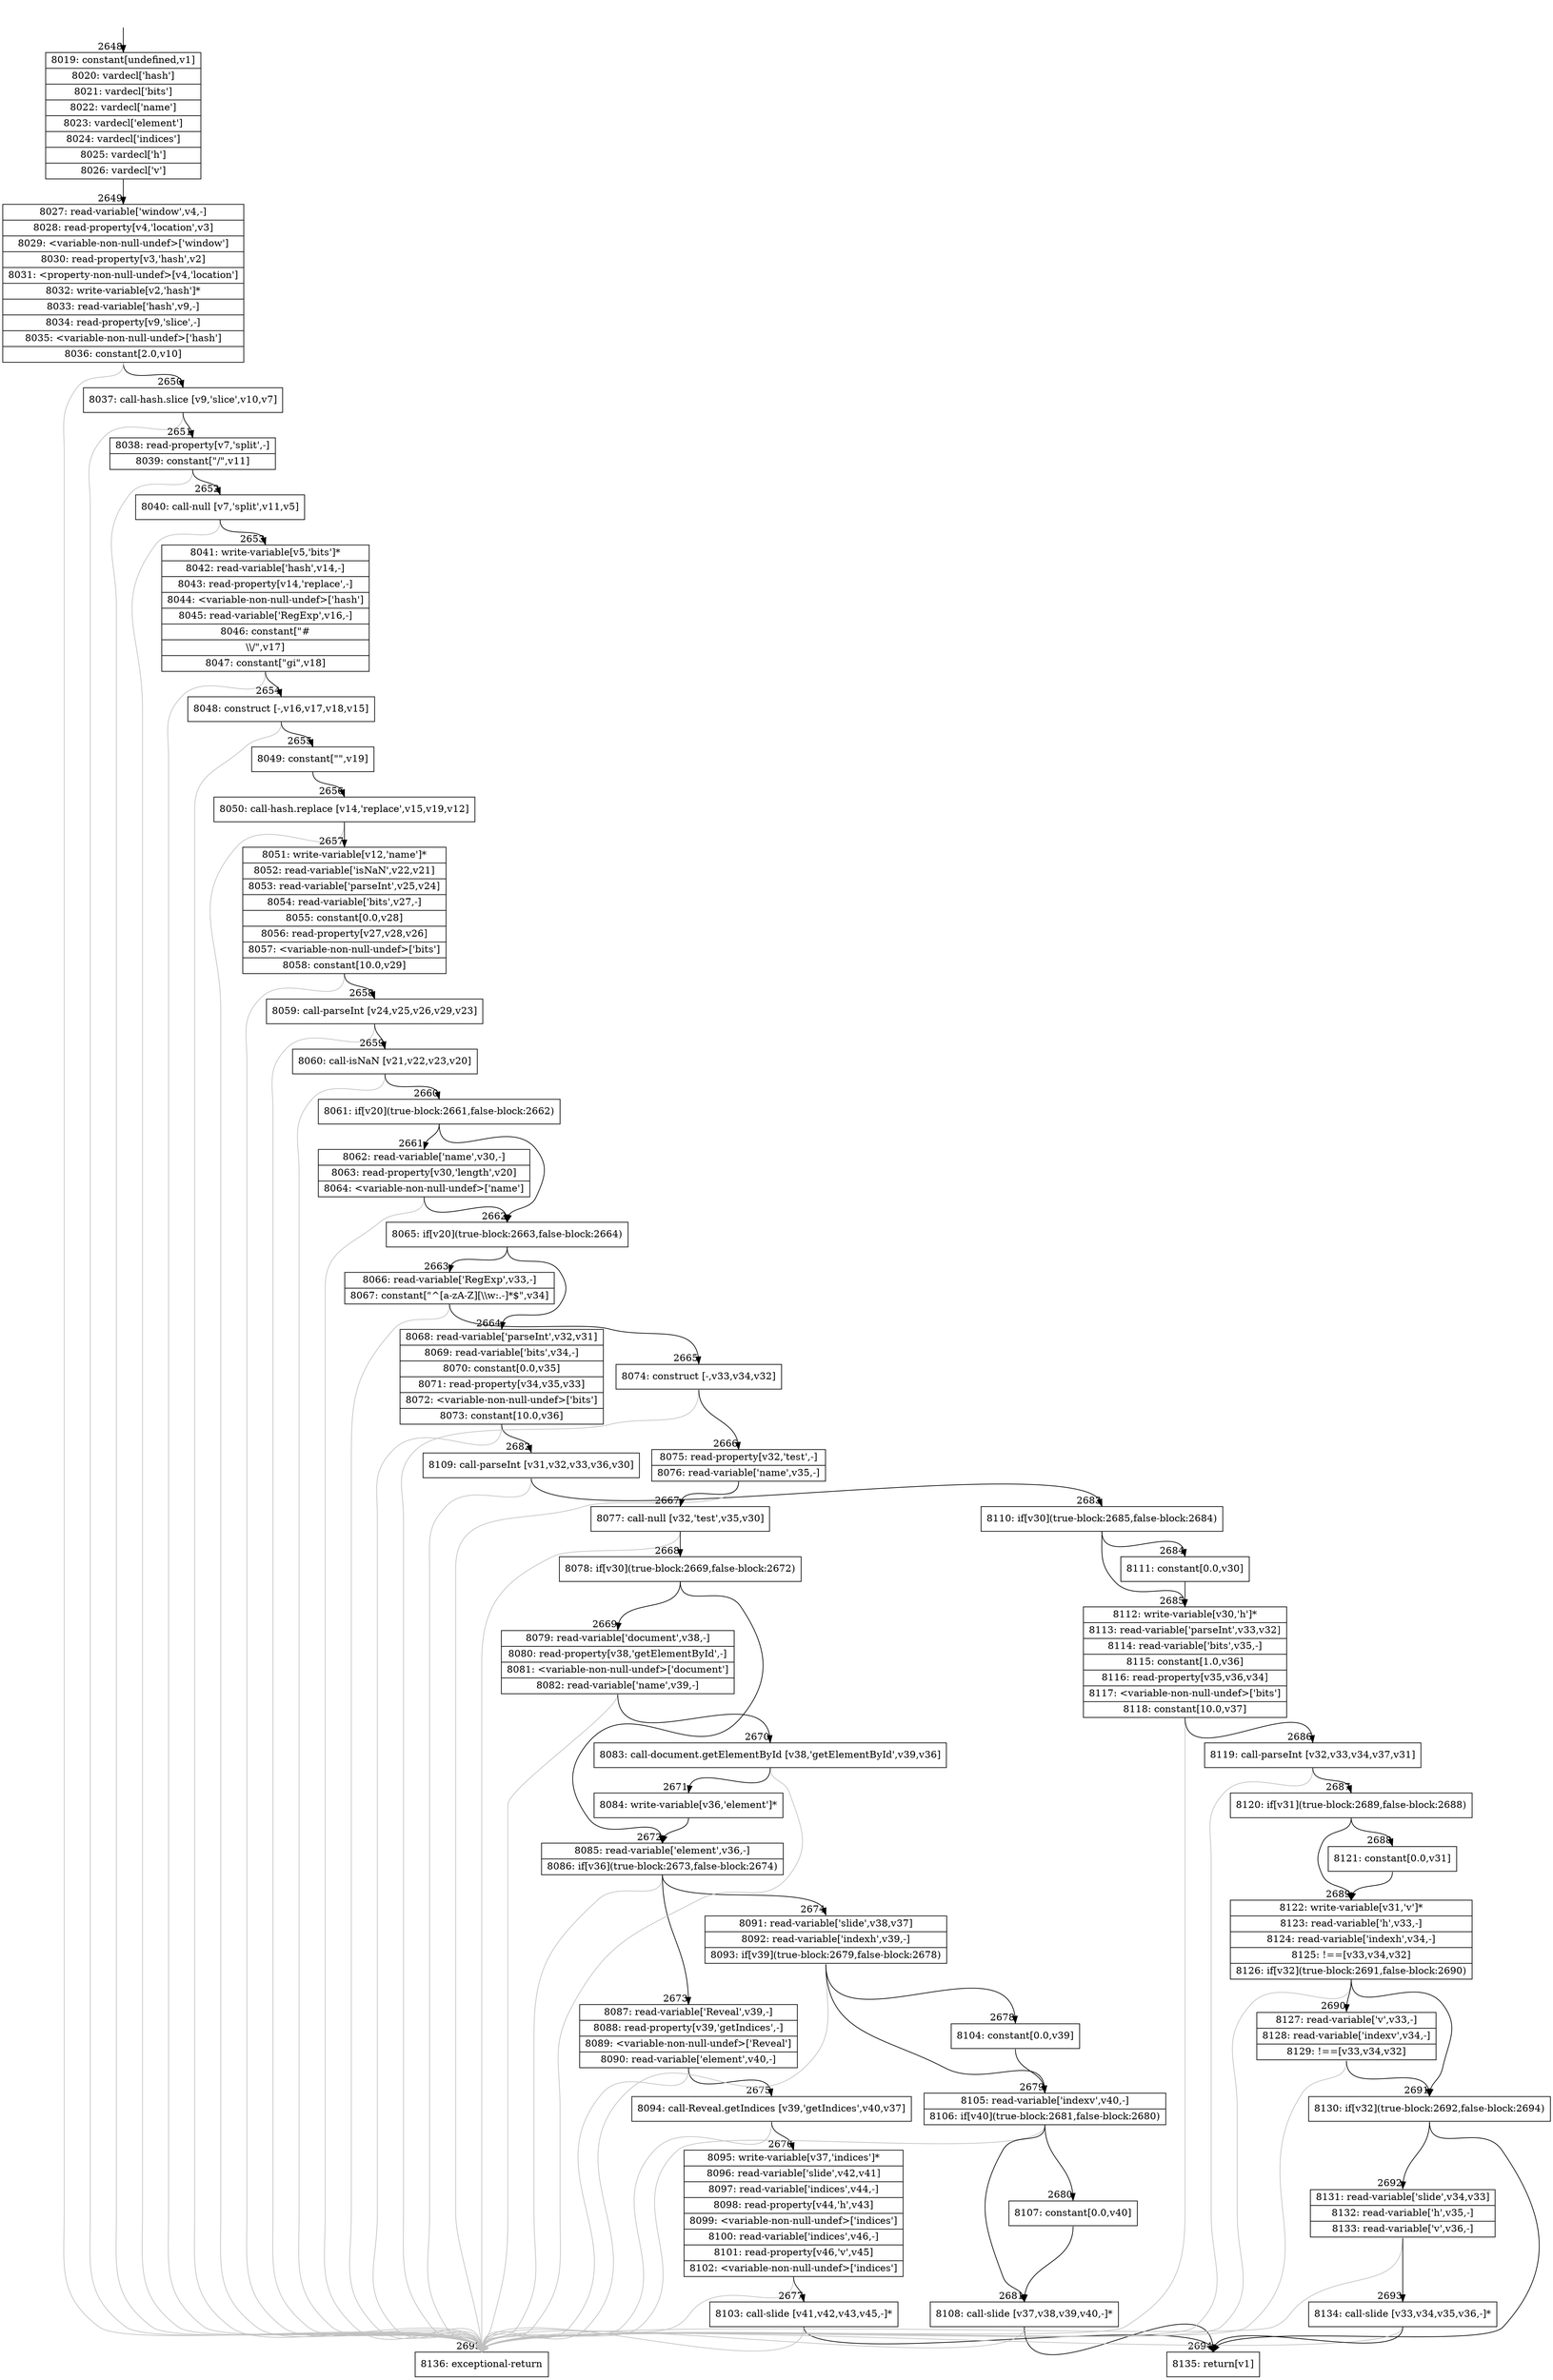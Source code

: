 digraph {
rankdir="TD"
BB_entry166[shape=none,label=""];
BB_entry166 -> BB2648 [tailport=s, headport=n, headlabel="    2648"]
BB2648 [shape=record label="{8019: constant[undefined,v1]|8020: vardecl['hash']|8021: vardecl['bits']|8022: vardecl['name']|8023: vardecl['element']|8024: vardecl['indices']|8025: vardecl['h']|8026: vardecl['v']}" ] 
BB2648 -> BB2649 [tailport=s, headport=n, headlabel="      2649"]
BB2649 [shape=record label="{8027: read-variable['window',v4,-]|8028: read-property[v4,'location',v3]|8029: \<variable-non-null-undef\>['window']|8030: read-property[v3,'hash',v2]|8031: \<property-non-null-undef\>[v4,'location']|8032: write-variable[v2,'hash']*|8033: read-variable['hash',v9,-]|8034: read-property[v9,'slice',-]|8035: \<variable-non-null-undef\>['hash']|8036: constant[2.0,v10]}" ] 
BB2649 -> BB2650 [tailport=s, headport=n, headlabel="      2650"]
BB2649 -> BB2695 [tailport=s, headport=n, color=gray, headlabel="      2695"]
BB2650 [shape=record label="{8037: call-hash.slice [v9,'slice',v10,v7]}" ] 
BB2650 -> BB2651 [tailport=s, headport=n, headlabel="      2651"]
BB2650 -> BB2695 [tailport=s, headport=n, color=gray]
BB2651 [shape=record label="{8038: read-property[v7,'split',-]|8039: constant[\"/\",v11]}" ] 
BB2651 -> BB2652 [tailport=s, headport=n, headlabel="      2652"]
BB2651 -> BB2695 [tailport=s, headport=n, color=gray]
BB2652 [shape=record label="{8040: call-null [v7,'split',v11,v5]}" ] 
BB2652 -> BB2653 [tailport=s, headport=n, headlabel="      2653"]
BB2652 -> BB2695 [tailport=s, headport=n, color=gray]
BB2653 [shape=record label="{8041: write-variable[v5,'bits']*|8042: read-variable['hash',v14,-]|8043: read-property[v14,'replace',-]|8044: \<variable-non-null-undef\>['hash']|8045: read-variable['RegExp',v16,-]|8046: constant[\"#|\\\\/\",v17]|8047: constant[\"gi\",v18]}" ] 
BB2653 -> BB2654 [tailport=s, headport=n, headlabel="      2654"]
BB2653 -> BB2695 [tailport=s, headport=n, color=gray]
BB2654 [shape=record label="{8048: construct [-,v16,v17,v18,v15]}" ] 
BB2654 -> BB2655 [tailport=s, headport=n, headlabel="      2655"]
BB2654 -> BB2695 [tailport=s, headport=n, color=gray]
BB2655 [shape=record label="{8049: constant[\"\",v19]}" ] 
BB2655 -> BB2656 [tailport=s, headport=n, headlabel="      2656"]
BB2656 [shape=record label="{8050: call-hash.replace [v14,'replace',v15,v19,v12]}" ] 
BB2656 -> BB2657 [tailport=s, headport=n, headlabel="      2657"]
BB2656 -> BB2695 [tailport=s, headport=n, color=gray]
BB2657 [shape=record label="{8051: write-variable[v12,'name']*|8052: read-variable['isNaN',v22,v21]|8053: read-variable['parseInt',v25,v24]|8054: read-variable['bits',v27,-]|8055: constant[0.0,v28]|8056: read-property[v27,v28,v26]|8057: \<variable-non-null-undef\>['bits']|8058: constant[10.0,v29]}" ] 
BB2657 -> BB2658 [tailport=s, headport=n, headlabel="      2658"]
BB2657 -> BB2695 [tailport=s, headport=n, color=gray]
BB2658 [shape=record label="{8059: call-parseInt [v24,v25,v26,v29,v23]}" ] 
BB2658 -> BB2659 [tailport=s, headport=n, headlabel="      2659"]
BB2658 -> BB2695 [tailport=s, headport=n, color=gray]
BB2659 [shape=record label="{8060: call-isNaN [v21,v22,v23,v20]}" ] 
BB2659 -> BB2660 [tailport=s, headport=n, headlabel="      2660"]
BB2659 -> BB2695 [tailport=s, headport=n, color=gray]
BB2660 [shape=record label="{8061: if[v20](true-block:2661,false-block:2662)}" ] 
BB2660 -> BB2662 [tailport=s, headport=n, headlabel="      2662"]
BB2660 -> BB2661 [tailport=s, headport=n, headlabel="      2661"]
BB2661 [shape=record label="{8062: read-variable['name',v30,-]|8063: read-property[v30,'length',v20]|8064: \<variable-non-null-undef\>['name']}" ] 
BB2661 -> BB2662 [tailport=s, headport=n]
BB2661 -> BB2695 [tailport=s, headport=n, color=gray]
BB2662 [shape=record label="{8065: if[v20](true-block:2663,false-block:2664)}" ] 
BB2662 -> BB2663 [tailport=s, headport=n, headlabel="      2663"]
BB2662 -> BB2664 [tailport=s, headport=n, headlabel="      2664"]
BB2663 [shape=record label="{8066: read-variable['RegExp',v33,-]|8067: constant[\"^[a-zA-Z][\\\\w:.-]*$\",v34]}" ] 
BB2663 -> BB2665 [tailport=s, headport=n, headlabel="      2665"]
BB2663 -> BB2695 [tailport=s, headport=n, color=gray]
BB2664 [shape=record label="{8068: read-variable['parseInt',v32,v31]|8069: read-variable['bits',v34,-]|8070: constant[0.0,v35]|8071: read-property[v34,v35,v33]|8072: \<variable-non-null-undef\>['bits']|8073: constant[10.0,v36]}" ] 
BB2664 -> BB2682 [tailport=s, headport=n, headlabel="      2682"]
BB2664 -> BB2695 [tailport=s, headport=n, color=gray]
BB2665 [shape=record label="{8074: construct [-,v33,v34,v32]}" ] 
BB2665 -> BB2666 [tailport=s, headport=n, headlabel="      2666"]
BB2665 -> BB2695 [tailport=s, headport=n, color=gray]
BB2666 [shape=record label="{8075: read-property[v32,'test',-]|8076: read-variable['name',v35,-]}" ] 
BB2666 -> BB2667 [tailport=s, headport=n, headlabel="      2667"]
BB2666 -> BB2695 [tailport=s, headport=n, color=gray]
BB2667 [shape=record label="{8077: call-null [v32,'test',v35,v30]}" ] 
BB2667 -> BB2668 [tailport=s, headport=n, headlabel="      2668"]
BB2667 -> BB2695 [tailport=s, headport=n, color=gray]
BB2668 [shape=record label="{8078: if[v30](true-block:2669,false-block:2672)}" ] 
BB2668 -> BB2669 [tailport=s, headport=n, headlabel="      2669"]
BB2668 -> BB2672 [tailport=s, headport=n, headlabel="      2672"]
BB2669 [shape=record label="{8079: read-variable['document',v38,-]|8080: read-property[v38,'getElementById',-]|8081: \<variable-non-null-undef\>['document']|8082: read-variable['name',v39,-]}" ] 
BB2669 -> BB2670 [tailport=s, headport=n, headlabel="      2670"]
BB2669 -> BB2695 [tailport=s, headport=n, color=gray]
BB2670 [shape=record label="{8083: call-document.getElementById [v38,'getElementById',v39,v36]}" ] 
BB2670 -> BB2671 [tailport=s, headport=n, headlabel="      2671"]
BB2670 -> BB2695 [tailport=s, headport=n, color=gray]
BB2671 [shape=record label="{8084: write-variable[v36,'element']*}" ] 
BB2671 -> BB2672 [tailport=s, headport=n]
BB2672 [shape=record label="{8085: read-variable['element',v36,-]|8086: if[v36](true-block:2673,false-block:2674)}" ] 
BB2672 -> BB2673 [tailport=s, headport=n, headlabel="      2673"]
BB2672 -> BB2674 [tailport=s, headport=n, headlabel="      2674"]
BB2672 -> BB2695 [tailport=s, headport=n, color=gray]
BB2673 [shape=record label="{8087: read-variable['Reveal',v39,-]|8088: read-property[v39,'getIndices',-]|8089: \<variable-non-null-undef\>['Reveal']|8090: read-variable['element',v40,-]}" ] 
BB2673 -> BB2675 [tailport=s, headport=n, headlabel="      2675"]
BB2673 -> BB2695 [tailport=s, headport=n, color=gray]
BB2674 [shape=record label="{8091: read-variable['slide',v38,v37]|8092: read-variable['indexh',v39,-]|8093: if[v39](true-block:2679,false-block:2678)}" ] 
BB2674 -> BB2679 [tailport=s, headport=n, headlabel="      2679"]
BB2674 -> BB2678 [tailport=s, headport=n, headlabel="      2678"]
BB2674 -> BB2695 [tailport=s, headport=n, color=gray]
BB2675 [shape=record label="{8094: call-Reveal.getIndices [v39,'getIndices',v40,v37]}" ] 
BB2675 -> BB2676 [tailport=s, headport=n, headlabel="      2676"]
BB2675 -> BB2695 [tailport=s, headport=n, color=gray]
BB2676 [shape=record label="{8095: write-variable[v37,'indices']*|8096: read-variable['slide',v42,v41]|8097: read-variable['indices',v44,-]|8098: read-property[v44,'h',v43]|8099: \<variable-non-null-undef\>['indices']|8100: read-variable['indices',v46,-]|8101: read-property[v46,'v',v45]|8102: \<variable-non-null-undef\>['indices']}" ] 
BB2676 -> BB2677 [tailport=s, headport=n, headlabel="      2677"]
BB2676 -> BB2695 [tailport=s, headport=n, color=gray]
BB2677 [shape=record label="{8103: call-slide [v41,v42,v43,v45,-]*}" ] 
BB2677 -> BB2694 [tailport=s, headport=n, headlabel="      2694"]
BB2677 -> BB2695 [tailport=s, headport=n, color=gray]
BB2678 [shape=record label="{8104: constant[0.0,v39]}" ] 
BB2678 -> BB2679 [tailport=s, headport=n]
BB2679 [shape=record label="{8105: read-variable['indexv',v40,-]|8106: if[v40](true-block:2681,false-block:2680)}" ] 
BB2679 -> BB2681 [tailport=s, headport=n, headlabel="      2681"]
BB2679 -> BB2680 [tailport=s, headport=n, headlabel="      2680"]
BB2679 -> BB2695 [tailport=s, headport=n, color=gray]
BB2680 [shape=record label="{8107: constant[0.0,v40]}" ] 
BB2680 -> BB2681 [tailport=s, headport=n]
BB2681 [shape=record label="{8108: call-slide [v37,v38,v39,v40,-]*}" ] 
BB2681 -> BB2694 [tailport=s, headport=n]
BB2681 -> BB2695 [tailport=s, headport=n, color=gray]
BB2682 [shape=record label="{8109: call-parseInt [v31,v32,v33,v36,v30]}" ] 
BB2682 -> BB2683 [tailport=s, headport=n, headlabel="      2683"]
BB2682 -> BB2695 [tailport=s, headport=n, color=gray]
BB2683 [shape=record label="{8110: if[v30](true-block:2685,false-block:2684)}" ] 
BB2683 -> BB2685 [tailport=s, headport=n, headlabel="      2685"]
BB2683 -> BB2684 [tailport=s, headport=n, headlabel="      2684"]
BB2684 [shape=record label="{8111: constant[0.0,v30]}" ] 
BB2684 -> BB2685 [tailport=s, headport=n]
BB2685 [shape=record label="{8112: write-variable[v30,'h']*|8113: read-variable['parseInt',v33,v32]|8114: read-variable['bits',v35,-]|8115: constant[1.0,v36]|8116: read-property[v35,v36,v34]|8117: \<variable-non-null-undef\>['bits']|8118: constant[10.0,v37]}" ] 
BB2685 -> BB2686 [tailport=s, headport=n, headlabel="      2686"]
BB2685 -> BB2695 [tailport=s, headport=n, color=gray]
BB2686 [shape=record label="{8119: call-parseInt [v32,v33,v34,v37,v31]}" ] 
BB2686 -> BB2687 [tailport=s, headport=n, headlabel="      2687"]
BB2686 -> BB2695 [tailport=s, headport=n, color=gray]
BB2687 [shape=record label="{8120: if[v31](true-block:2689,false-block:2688)}" ] 
BB2687 -> BB2689 [tailport=s, headport=n, headlabel="      2689"]
BB2687 -> BB2688 [tailport=s, headport=n, headlabel="      2688"]
BB2688 [shape=record label="{8121: constant[0.0,v31]}" ] 
BB2688 -> BB2689 [tailport=s, headport=n]
BB2689 [shape=record label="{8122: write-variable[v31,'v']*|8123: read-variable['h',v33,-]|8124: read-variable['indexh',v34,-]|8125: !==[v33,v34,v32]|8126: if[v32](true-block:2691,false-block:2690)}" ] 
BB2689 -> BB2691 [tailport=s, headport=n, headlabel="      2691"]
BB2689 -> BB2690 [tailport=s, headport=n, headlabel="      2690"]
BB2689 -> BB2695 [tailport=s, headport=n, color=gray]
BB2690 [shape=record label="{8127: read-variable['v',v33,-]|8128: read-variable['indexv',v34,-]|8129: !==[v33,v34,v32]}" ] 
BB2690 -> BB2691 [tailport=s, headport=n]
BB2690 -> BB2695 [tailport=s, headport=n, color=gray]
BB2691 [shape=record label="{8130: if[v32](true-block:2692,false-block:2694)}" ] 
BB2691 -> BB2692 [tailport=s, headport=n, headlabel="      2692"]
BB2691 -> BB2694 [tailport=s, headport=n]
BB2692 [shape=record label="{8131: read-variable['slide',v34,v33]|8132: read-variable['h',v35,-]|8133: read-variable['v',v36,-]}" ] 
BB2692 -> BB2693 [tailport=s, headport=n, headlabel="      2693"]
BB2692 -> BB2695 [tailport=s, headport=n, color=gray]
BB2693 [shape=record label="{8134: call-slide [v33,v34,v35,v36,-]*}" ] 
BB2693 -> BB2694 [tailport=s, headport=n]
BB2693 -> BB2695 [tailport=s, headport=n, color=gray]
BB2694 [shape=record label="{8135: return[v1]}" ] 
BB2695 [shape=record label="{8136: exceptional-return}" ] 
//#$~ 3124
}
